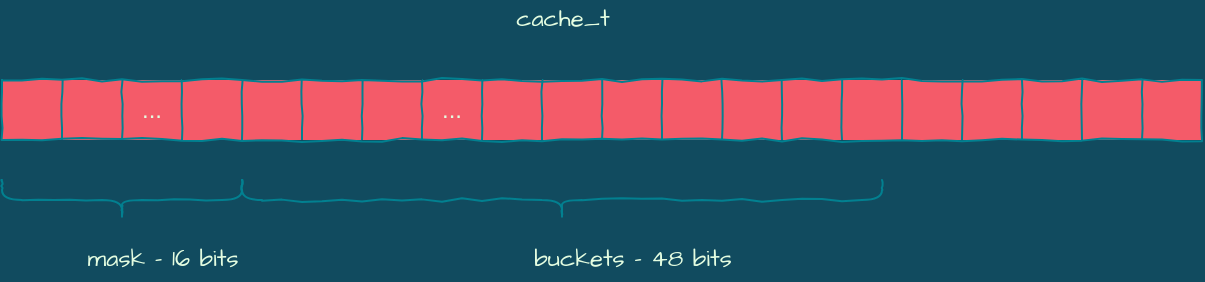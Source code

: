<mxfile version="14.1.1" type="github">
  <diagram id="6TxaEl9o-I1fTO_qHcDN" name="Page-1">
    <mxGraphModel dx="1613" dy="426" grid="1" gridSize="10" guides="1" tooltips="1" connect="1" arrows="1" fold="1" page="1" pageScale="1" pageWidth="827" pageHeight="1169" background="#114B5F" math="0" shadow="0">
      <root>
        <mxCell id="0" />
        <mxCell id="1" parent="0" />
        <mxCell id="L6nYo7WYAfvZyUBZVPKv-1" value="" style="shape=table;html=1;whiteSpace=wrap;startSize=0;container=1;collapsible=0;childLayout=tableLayout;fillColor=#F45B69;comic=1;fontFamily=Architects Daughter;fontSource=https%3A%2F%2Ffonts.googleapis.com%2Fcss%3Ffamily%3DArchitects%2BDaughter;rounded=1;aspect=fixed;strokeColor=#028090;fontColor=#E4FDE1;" vertex="1" parent="1">
          <mxGeometry x="-713" y="210" width="600" height="30" as="geometry" />
        </mxCell>
        <mxCell id="L6nYo7WYAfvZyUBZVPKv-2" value="" style="shape=partialRectangle;html=1;whiteSpace=wrap;collapsible=0;dropTarget=0;pointerEvents=0;fillColor=none;top=0;left=0;bottom=0;right=0;points=[[0,0.5],[1,0.5]];portConstraint=eastwest;rounded=1;strokeColor=#028090;fontColor=#E4FDE1;" vertex="1" parent="L6nYo7WYAfvZyUBZVPKv-1">
          <mxGeometry width="600" height="30" as="geometry" />
        </mxCell>
        <mxCell id="L6nYo7WYAfvZyUBZVPKv-3" value="" style="shape=partialRectangle;html=1;whiteSpace=wrap;connectable=0;overflow=hidden;fillColor=none;top=0;left=0;bottom=0;right=0;rounded=1;strokeColor=#028090;fontColor=#E4FDE1;" vertex="1" parent="L6nYo7WYAfvZyUBZVPKv-2">
          <mxGeometry width="30" height="30" as="geometry" />
        </mxCell>
        <mxCell id="L6nYo7WYAfvZyUBZVPKv-4" value="" style="shape=partialRectangle;html=1;whiteSpace=wrap;connectable=0;overflow=hidden;fillColor=none;top=0;left=0;bottom=0;right=0;rounded=1;strokeColor=#028090;fontColor=#E4FDE1;" vertex="1" parent="L6nYo7WYAfvZyUBZVPKv-2">
          <mxGeometry x="30" width="30" height="30" as="geometry" />
        </mxCell>
        <mxCell id="L6nYo7WYAfvZyUBZVPKv-5" value="..." style="shape=partialRectangle;html=1;whiteSpace=wrap;connectable=0;overflow=hidden;fillColor=none;top=0;left=0;bottom=0;right=0;rounded=1;strokeColor=#028090;fontColor=#E4FDE1;" vertex="1" parent="L6nYo7WYAfvZyUBZVPKv-2">
          <mxGeometry x="60" width="30" height="30" as="geometry" />
        </mxCell>
        <mxCell id="L6nYo7WYAfvZyUBZVPKv-6" value="" style="shape=partialRectangle;html=1;whiteSpace=wrap;connectable=0;overflow=hidden;fillColor=none;top=0;left=0;bottom=0;right=0;rounded=1;strokeColor=#028090;fontColor=#E4FDE1;" vertex="1" parent="L6nYo7WYAfvZyUBZVPKv-2">
          <mxGeometry x="90" width="30" height="30" as="geometry" />
        </mxCell>
        <mxCell id="L6nYo7WYAfvZyUBZVPKv-7" value="" style="shape=partialRectangle;html=1;whiteSpace=wrap;connectable=0;overflow=hidden;fillColor=none;top=0;left=0;bottom=0;right=0;rounded=1;strokeColor=#028090;fontColor=#E4FDE1;" vertex="1" parent="L6nYo7WYAfvZyUBZVPKv-2">
          <mxGeometry x="120" width="30" height="30" as="geometry" />
        </mxCell>
        <mxCell id="L6nYo7WYAfvZyUBZVPKv-8" value="" style="shape=partialRectangle;html=1;whiteSpace=wrap;connectable=0;overflow=hidden;fillColor=none;top=0;left=0;bottom=0;right=0;rounded=1;strokeColor=#028090;fontColor=#E4FDE1;" vertex="1" parent="L6nYo7WYAfvZyUBZVPKv-2">
          <mxGeometry x="150" width="30" height="30" as="geometry" />
        </mxCell>
        <mxCell id="L6nYo7WYAfvZyUBZVPKv-9" value="" style="shape=partialRectangle;html=1;whiteSpace=wrap;connectable=0;overflow=hidden;fillColor=none;top=0;left=0;bottom=0;right=0;rounded=1;strokeColor=#028090;fontColor=#E4FDE1;" vertex="1" parent="L6nYo7WYAfvZyUBZVPKv-2">
          <mxGeometry x="180" width="30" height="30" as="geometry" />
        </mxCell>
        <mxCell id="L6nYo7WYAfvZyUBZVPKv-10" value="..." style="shape=partialRectangle;html=1;whiteSpace=wrap;connectable=0;overflow=hidden;fillColor=none;top=0;left=0;bottom=0;right=0;rounded=1;strokeColor=#028090;fontColor=#E4FDE1;" vertex="1" parent="L6nYo7WYAfvZyUBZVPKv-2">
          <mxGeometry x="210" width="30" height="30" as="geometry" />
        </mxCell>
        <mxCell id="L6nYo7WYAfvZyUBZVPKv-11" value="" style="shape=partialRectangle;html=1;whiteSpace=wrap;connectable=0;overflow=hidden;fillColor=none;top=0;left=0;bottom=0;right=0;rounded=1;strokeColor=#028090;fontColor=#E4FDE1;" vertex="1" parent="L6nYo7WYAfvZyUBZVPKv-2">
          <mxGeometry x="240" width="30" height="30" as="geometry" />
        </mxCell>
        <mxCell id="L6nYo7WYAfvZyUBZVPKv-12" value="" style="shape=partialRectangle;html=1;whiteSpace=wrap;connectable=0;overflow=hidden;fillColor=none;top=0;left=0;bottom=0;right=0;rounded=1;strokeColor=#028090;fontColor=#E4FDE1;" vertex="1" parent="L6nYo7WYAfvZyUBZVPKv-2">
          <mxGeometry x="270" width="30" height="30" as="geometry" />
        </mxCell>
        <mxCell id="L6nYo7WYAfvZyUBZVPKv-13" value="" style="shape=partialRectangle;html=1;whiteSpace=wrap;connectable=0;overflow=hidden;fillColor=none;top=0;left=0;bottom=0;right=0;rounded=1;strokeColor=#028090;fontColor=#E4FDE1;" vertex="1" parent="L6nYo7WYAfvZyUBZVPKv-2">
          <mxGeometry x="300" width="30" height="30" as="geometry" />
        </mxCell>
        <mxCell id="L6nYo7WYAfvZyUBZVPKv-14" value="" style="shape=partialRectangle;html=1;whiteSpace=wrap;connectable=0;overflow=hidden;fillColor=none;top=0;left=0;bottom=0;right=0;rounded=1;strokeColor=#028090;fontColor=#E4FDE1;" vertex="1" parent="L6nYo7WYAfvZyUBZVPKv-2">
          <mxGeometry x="330" width="30" height="30" as="geometry" />
        </mxCell>
        <mxCell id="L6nYo7WYAfvZyUBZVPKv-15" value="" style="shape=partialRectangle;html=1;whiteSpace=wrap;connectable=0;overflow=hidden;fillColor=none;top=0;left=0;bottom=0;right=0;rounded=1;strokeColor=#028090;fontColor=#E4FDE1;" vertex="1" parent="L6nYo7WYAfvZyUBZVPKv-2">
          <mxGeometry x="360" width="30" height="30" as="geometry" />
        </mxCell>
        <mxCell id="L6nYo7WYAfvZyUBZVPKv-16" value="" style="shape=partialRectangle;html=1;whiteSpace=wrap;connectable=0;overflow=hidden;fillColor=none;top=0;left=0;bottom=0;right=0;rounded=1;strokeColor=#028090;fontColor=#E4FDE1;" vertex="1" parent="L6nYo7WYAfvZyUBZVPKv-2">
          <mxGeometry x="390" width="30" height="30" as="geometry" />
        </mxCell>
        <mxCell id="L6nYo7WYAfvZyUBZVPKv-17" value="" style="shape=partialRectangle;html=1;whiteSpace=wrap;connectable=0;overflow=hidden;fillColor=none;top=0;left=0;bottom=0;right=0;rounded=1;strokeColor=#028090;fontColor=#E4FDE1;" vertex="1" parent="L6nYo7WYAfvZyUBZVPKv-2">
          <mxGeometry x="420" width="30" height="30" as="geometry" />
        </mxCell>
        <mxCell id="L6nYo7WYAfvZyUBZVPKv-18" value="" style="shape=partialRectangle;html=1;whiteSpace=wrap;connectable=0;overflow=hidden;fillColor=none;top=0;left=0;bottom=0;right=0;rounded=1;strokeColor=#028090;fontColor=#E4FDE1;" vertex="1" parent="L6nYo7WYAfvZyUBZVPKv-2">
          <mxGeometry x="450" width="30" height="30" as="geometry" />
        </mxCell>
        <mxCell id="L6nYo7WYAfvZyUBZVPKv-19" value="" style="shape=partialRectangle;html=1;whiteSpace=wrap;connectable=0;overflow=hidden;fillColor=none;top=0;left=0;bottom=0;right=0;rounded=1;strokeColor=#028090;fontColor=#E4FDE1;" vertex="1" parent="L6nYo7WYAfvZyUBZVPKv-2">
          <mxGeometry x="480" width="30" height="30" as="geometry" />
        </mxCell>
        <mxCell id="L6nYo7WYAfvZyUBZVPKv-20" value="" style="shape=partialRectangle;html=1;whiteSpace=wrap;connectable=0;overflow=hidden;fillColor=none;top=0;left=0;bottom=0;right=0;rounded=1;strokeColor=#028090;fontColor=#E4FDE1;" vertex="1" parent="L6nYo7WYAfvZyUBZVPKv-2">
          <mxGeometry x="510" width="30" height="30" as="geometry" />
        </mxCell>
        <mxCell id="L6nYo7WYAfvZyUBZVPKv-21" value="" style="shape=partialRectangle;html=1;whiteSpace=wrap;connectable=0;overflow=hidden;fillColor=none;top=0;left=0;bottom=0;right=0;rounded=1;strokeColor=#028090;fontColor=#E4FDE1;" vertex="1" parent="L6nYo7WYAfvZyUBZVPKv-2">
          <mxGeometry x="540" width="30" height="30" as="geometry" />
        </mxCell>
        <mxCell id="L6nYo7WYAfvZyUBZVPKv-22" value="" style="shape=partialRectangle;html=1;whiteSpace=wrap;connectable=0;overflow=hidden;fillColor=none;top=0;left=0;bottom=0;right=0;rounded=1;strokeColor=#028090;fontColor=#E4FDE1;" vertex="1" parent="L6nYo7WYAfvZyUBZVPKv-2">
          <mxGeometry x="570" width="30" height="30" as="geometry" />
        </mxCell>
        <mxCell id="L6nYo7WYAfvZyUBZVPKv-23" value="" style="shape=curlyBracket;whiteSpace=wrap;html=1;comic=1;fillColor=#F45B69;direction=north;rounded=1;strokeColor=#028090;fontColor=#E4FDE1;" vertex="1" parent="1">
          <mxGeometry x="-713" y="260" width="120" height="20" as="geometry" />
        </mxCell>
        <mxCell id="L6nYo7WYAfvZyUBZVPKv-25" value="mask - 16 bits" style="text;html=1;align=center;verticalAlign=middle;resizable=0;points=[];autosize=1;fontFamily=Architects Daughter;rounded=1;fontColor=#E4FDE1;" vertex="1" parent="1">
          <mxGeometry x="-678" y="290" width="90" height="20" as="geometry" />
        </mxCell>
        <mxCell id="L6nYo7WYAfvZyUBZVPKv-26" value="" style="shape=curlyBracket;whiteSpace=wrap;html=1;comic=1;fillColor=#F45B69;direction=north;rounded=1;strokeColor=#028090;fontColor=#E4FDE1;" vertex="1" parent="1">
          <mxGeometry x="-593" y="260" width="320" height="20" as="geometry" />
        </mxCell>
        <mxCell id="L6nYo7WYAfvZyUBZVPKv-27" value="buckets - 48 bits" style="text;html=1;align=center;verticalAlign=middle;resizable=0;points=[];autosize=1;fontFamily=Architects Daughter;rounded=1;fontColor=#E4FDE1;" vertex="1" parent="1">
          <mxGeometry x="-453" y="290" width="110" height="20" as="geometry" />
        </mxCell>
        <mxCell id="L6nYo7WYAfvZyUBZVPKv-28" value="cache_t" style="text;html=1;align=center;verticalAlign=middle;resizable=0;points=[];autosize=1;fontFamily=Architects Daughter;rounded=1;fontColor=#E4FDE1;" vertex="1" parent="1">
          <mxGeometry x="-463" y="170" width="60" height="20" as="geometry" />
        </mxCell>
      </root>
    </mxGraphModel>
  </diagram>
</mxfile>
